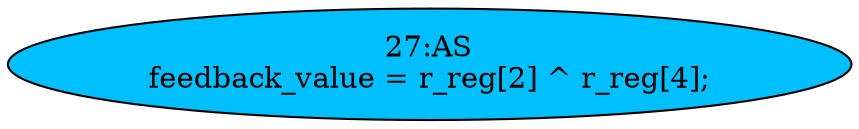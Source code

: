 strict digraph "" {
	node [label="\N"];
	"27:AS"	[ast="<pyverilog.vparser.ast.Assign object at 0x7efc4b3ae110>",
		def_var="['feedback_value']",
		fillcolor=deepskyblue,
		label="27:AS
feedback_value = r_reg[2] ^ r_reg[4];",
		statements="[]",
		style=filled,
		typ=Assign,
		use_var="['r_reg', 'r_reg']"];
}
